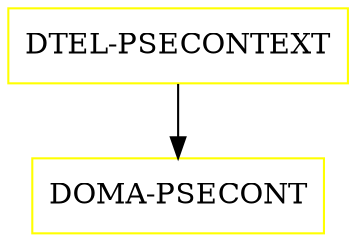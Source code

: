 digraph G {
  "DTEL-PSECONTEXT" [shape=box,color=yellow];
  "DOMA-PSECONT" [shape=box,color=yellow,URL="./DOMA_PSECONT.html"];
  "DTEL-PSECONTEXT" -> "DOMA-PSECONT";
}
